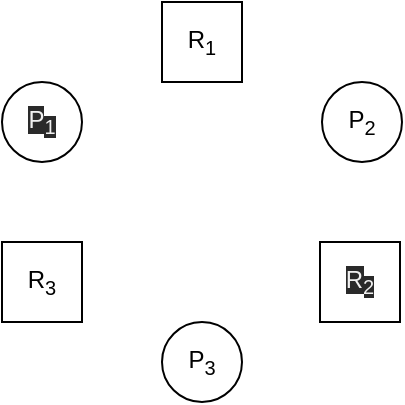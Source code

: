 <mxfile version="15.5.2" type="device" pages="2"><diagram id="dBz5e8X9Ewc9XPpZyD87" name="Postavka"><mxGraphModel dx="1418" dy="727" grid="1" gridSize="10" guides="1" tooltips="1" connect="1" arrows="1" fold="1" page="1" pageScale="1" pageWidth="827" pageHeight="1169" math="0" shadow="0"><root><mxCell id="0"/><mxCell id="1" parent="0"/><mxCell id="tZFmWYzXDMwSdAw-_GbE-1" value="&lt;span style=&quot;color: rgb(240 , 240 , 240) ; font-family: &amp;#34;helvetica&amp;#34; ; font-size: 12px ; font-style: normal ; font-weight: 400 ; letter-spacing: normal ; text-align: center ; text-indent: 0px ; text-transform: none ; word-spacing: 0px ; background-color: rgb(42 , 42 , 42) ; display: inline ; float: none&quot;&gt;P&lt;/span&gt;&lt;sub style=&quot;color: rgb(240 , 240 , 240) ; font-family: &amp;#34;helvetica&amp;#34; ; font-style: normal ; font-weight: 400 ; letter-spacing: normal ; text-align: center ; text-indent: 0px ; text-transform: none ; word-spacing: 0px ; background-color: rgb(42 , 42 , 42)&quot;&gt;1&lt;/sub&gt;" style="ellipse;whiteSpace=wrap;html=1;aspect=fixed;" vertex="1" parent="1"><mxGeometry x="80" y="80" width="40" height="40" as="geometry"/></mxCell><mxCell id="tZFmWYzXDMwSdAw-_GbE-2" value="R&lt;sub&gt;1&lt;/sub&gt;" style="whiteSpace=wrap;html=1;aspect=fixed;" vertex="1" parent="1"><mxGeometry x="160" y="40" width="40" height="40" as="geometry"/></mxCell><mxCell id="tZFmWYzXDMwSdAw-_GbE-3" value="P&lt;sub&gt;2&lt;/sub&gt;" style="ellipse;whiteSpace=wrap;html=1;aspect=fixed;" vertex="1" parent="1"><mxGeometry x="240" y="80" width="40" height="40" as="geometry"/></mxCell><mxCell id="tZFmWYzXDMwSdAw-_GbE-4" value="&lt;span&gt;R&lt;/span&gt;&lt;sub&gt;3&lt;/sub&gt;" style="whiteSpace=wrap;html=1;aspect=fixed;" vertex="1" parent="1"><mxGeometry x="80" y="160" width="40" height="40" as="geometry"/></mxCell><mxCell id="tZFmWYzXDMwSdAw-_GbE-5" value="&lt;span style=&quot;color: rgb(240 , 240 , 240) ; font-family: &amp;#34;helvetica&amp;#34; ; font-size: 12px ; font-style: normal ; font-weight: 400 ; letter-spacing: normal ; text-align: center ; text-indent: 0px ; text-transform: none ; word-spacing: 0px ; background-color: rgb(42 , 42 , 42) ; display: inline ; float: none&quot;&gt;R&lt;/span&gt;&lt;sub style=&quot;color: rgb(240 , 240 , 240) ; font-family: &amp;#34;helvetica&amp;#34; ; font-style: normal ; font-weight: 400 ; letter-spacing: normal ; text-align: center ; text-indent: 0px ; text-transform: none ; word-spacing: 0px ; background-color: rgb(42 , 42 , 42)&quot;&gt;2&lt;/sub&gt;" style="whiteSpace=wrap;html=1;aspect=fixed;" vertex="1" parent="1"><mxGeometry x="239" y="160" width="40" height="40" as="geometry"/></mxCell><mxCell id="tZFmWYzXDMwSdAw-_GbE-6" value="&lt;span&gt;P&lt;/span&gt;&lt;sub&gt;3&lt;/sub&gt;" style="ellipse;whiteSpace=wrap;html=1;aspect=fixed;" vertex="1" parent="1"><mxGeometry x="160" y="200" width="40" height="40" as="geometry"/></mxCell></root></mxGraphModel></diagram><diagram name="Rešenje" id="ymInVontMQp4T13bduXt"><mxGraphModel dx="1418" dy="727" grid="1" gridSize="10" guides="1" tooltips="1" connect="1" arrows="1" fold="1" page="1" pageScale="1" pageWidth="827" pageHeight="1169" math="0" shadow="0"><root><mxCell id="b2tRKwJXXdwiiLsHLGns-0"/><mxCell id="b2tRKwJXXdwiiLsHLGns-1" parent="b2tRKwJXXdwiiLsHLGns-0"/><mxCell id="b2tRKwJXXdwiiLsHLGns-2" value="&lt;span style=&quot;color: rgb(240 , 240 , 240) ; font-family: &amp;#34;helvetica&amp;#34; ; font-size: 12px ; font-style: normal ; font-weight: 400 ; letter-spacing: normal ; text-align: center ; text-indent: 0px ; text-transform: none ; word-spacing: 0px ; background-color: rgb(42 , 42 , 42) ; display: inline ; float: none&quot;&gt;P&lt;/span&gt;&lt;sub style=&quot;color: rgb(240 , 240 , 240) ; font-family: &amp;#34;helvetica&amp;#34; ; font-style: normal ; font-weight: 400 ; letter-spacing: normal ; text-align: center ; text-indent: 0px ; text-transform: none ; word-spacing: 0px ; background-color: rgb(42 , 42 , 42)&quot;&gt;1&lt;/sub&gt;" style="ellipse;whiteSpace=wrap;html=1;aspect=fixed;" vertex="1" parent="b2tRKwJXXdwiiLsHLGns-1"><mxGeometry x="80" y="80" width="40" height="40" as="geometry"/></mxCell><mxCell id="b2tRKwJXXdwiiLsHLGns-3" value="R&lt;sub&gt;1&lt;/sub&gt;" style="whiteSpace=wrap;html=1;aspect=fixed;" vertex="1" parent="b2tRKwJXXdwiiLsHLGns-1"><mxGeometry x="160" y="40" width="40" height="40" as="geometry"/></mxCell><mxCell id="b2tRKwJXXdwiiLsHLGns-4" value="P&lt;sub&gt;2&lt;/sub&gt;" style="ellipse;whiteSpace=wrap;html=1;aspect=fixed;" vertex="1" parent="b2tRKwJXXdwiiLsHLGns-1"><mxGeometry x="240" y="80" width="40" height="40" as="geometry"/></mxCell><mxCell id="b2tRKwJXXdwiiLsHLGns-5" value="&lt;span&gt;R&lt;/span&gt;&lt;sub&gt;3&lt;/sub&gt;" style="whiteSpace=wrap;html=1;aspect=fixed;" vertex="1" parent="b2tRKwJXXdwiiLsHLGns-1"><mxGeometry x="80" y="160" width="40" height="40" as="geometry"/></mxCell><mxCell id="b2tRKwJXXdwiiLsHLGns-6" value="&lt;span style=&quot;color: rgb(240 , 240 , 240) ; font-family: &amp;#34;helvetica&amp;#34; ; font-size: 12px ; font-style: normal ; font-weight: 400 ; letter-spacing: normal ; text-align: center ; text-indent: 0px ; text-transform: none ; word-spacing: 0px ; background-color: rgb(42 , 42 , 42) ; display: inline ; float: none&quot;&gt;R&lt;/span&gt;&lt;sub style=&quot;color: rgb(240 , 240 , 240) ; font-family: &amp;#34;helvetica&amp;#34; ; font-style: normal ; font-weight: 400 ; letter-spacing: normal ; text-align: center ; text-indent: 0px ; text-transform: none ; word-spacing: 0px ; background-color: rgb(42 , 42 , 42)&quot;&gt;2&lt;/sub&gt;" style="whiteSpace=wrap;html=1;aspect=fixed;" vertex="1" parent="b2tRKwJXXdwiiLsHLGns-1"><mxGeometry x="239" y="160" width="40" height="40" as="geometry"/></mxCell><mxCell id="b2tRKwJXXdwiiLsHLGns-7" value="&lt;span&gt;P&lt;/span&gt;&lt;sub&gt;3&lt;/sub&gt;" style="ellipse;whiteSpace=wrap;html=1;aspect=fixed;" vertex="1" parent="b2tRKwJXXdwiiLsHLGns-1"><mxGeometry x="160" y="200" width="40" height="40" as="geometry"/></mxCell><mxCell id="b2tRKwJXXdwiiLsHLGns-8" value="" style="endArrow=classic;html=1;rounded=0;exitX=1;exitY=0.5;exitDx=0;exitDy=0;entryX=0;entryY=0;entryDx=0;entryDy=0;" edge="1" parent="b2tRKwJXXdwiiLsHLGns-1" source="b2tRKwJXXdwiiLsHLGns-3" target="b2tRKwJXXdwiiLsHLGns-4"><mxGeometry width="50" height="50" relative="1" as="geometry"><mxPoint x="240" y="390" as="sourcePoint"/><mxPoint x="290" y="340" as="targetPoint"/></mxGeometry></mxCell><mxCell id="b2tRKwJXXdwiiLsHLGns-9" value="" style="endArrow=classic;html=1;rounded=0;exitX=1;exitY=1;exitDx=0;exitDy=0;entryX=0;entryY=0.5;entryDx=0;entryDy=0;" edge="1" parent="b2tRKwJXXdwiiLsHLGns-1" source="b2tRKwJXXdwiiLsHLGns-5" target="b2tRKwJXXdwiiLsHLGns-7"><mxGeometry width="50" height="50" relative="1" as="geometry"><mxPoint x="160" y="360" as="sourcePoint"/><mxPoint x="210" y="310" as="targetPoint"/></mxGeometry></mxCell><mxCell id="b2tRKwJXXdwiiLsHLGns-10" value="" style="endArrow=classic;html=1;rounded=0;dashed=1;entryX=0;entryY=1;entryDx=0;entryDy=0;exitX=1;exitY=0.5;exitDx=0;exitDy=0;" edge="1" parent="b2tRKwJXXdwiiLsHLGns-1" source="b2tRKwJXXdwiiLsHLGns-7" target="b2tRKwJXXdwiiLsHLGns-6"><mxGeometry width="50" height="50" relative="1" as="geometry"><mxPoint x="100" y="380" as="sourcePoint"/><mxPoint x="150" y="330" as="targetPoint"/></mxGeometry></mxCell><mxCell id="b2tRKwJXXdwiiLsHLGns-11" value="" style="endArrow=classic;html=1;rounded=0;dashed=1;exitX=0.5;exitY=1;exitDx=0;exitDy=0;entryX=0.5;entryY=0;entryDx=0;entryDy=0;" edge="1" parent="b2tRKwJXXdwiiLsHLGns-1" source="b2tRKwJXXdwiiLsHLGns-4" target="b2tRKwJXXdwiiLsHLGns-6"><mxGeometry width="50" height="50" relative="1" as="geometry"><mxPoint x="340" y="160" as="sourcePoint"/><mxPoint x="390" y="110" as="targetPoint"/></mxGeometry></mxCell><mxCell id="b2tRKwJXXdwiiLsHLGns-12" value="" style="endArrow=classic;html=1;rounded=0;dashed=1;entryX=0;entryY=0.5;entryDx=0;entryDy=0;exitX=1;exitY=0;exitDx=0;exitDy=0;" edge="1" parent="b2tRKwJXXdwiiLsHLGns-1" source="b2tRKwJXXdwiiLsHLGns-2" target="b2tRKwJXXdwiiLsHLGns-3"><mxGeometry width="50" height="50" relative="1" as="geometry"><mxPoint x="40" y="70" as="sourcePoint"/><mxPoint x="90" y="20" as="targetPoint"/></mxGeometry></mxCell><mxCell id="b2tRKwJXXdwiiLsHLGns-13" value="" style="endArrow=classic;html=1;rounded=0;dashed=1;exitX=0.5;exitY=1;exitDx=0;exitDy=0;entryX=0.5;entryY=0;entryDx=0;entryDy=0;" edge="1" parent="b2tRKwJXXdwiiLsHLGns-1" source="b2tRKwJXXdwiiLsHLGns-2" target="b2tRKwJXXdwiiLsHLGns-5"><mxGeometry width="50" height="50" relative="1" as="geometry"><mxPoint x="50" y="340" as="sourcePoint"/><mxPoint x="100" y="290" as="targetPoint"/></mxGeometry></mxCell></root></mxGraphModel></diagram></mxfile>
